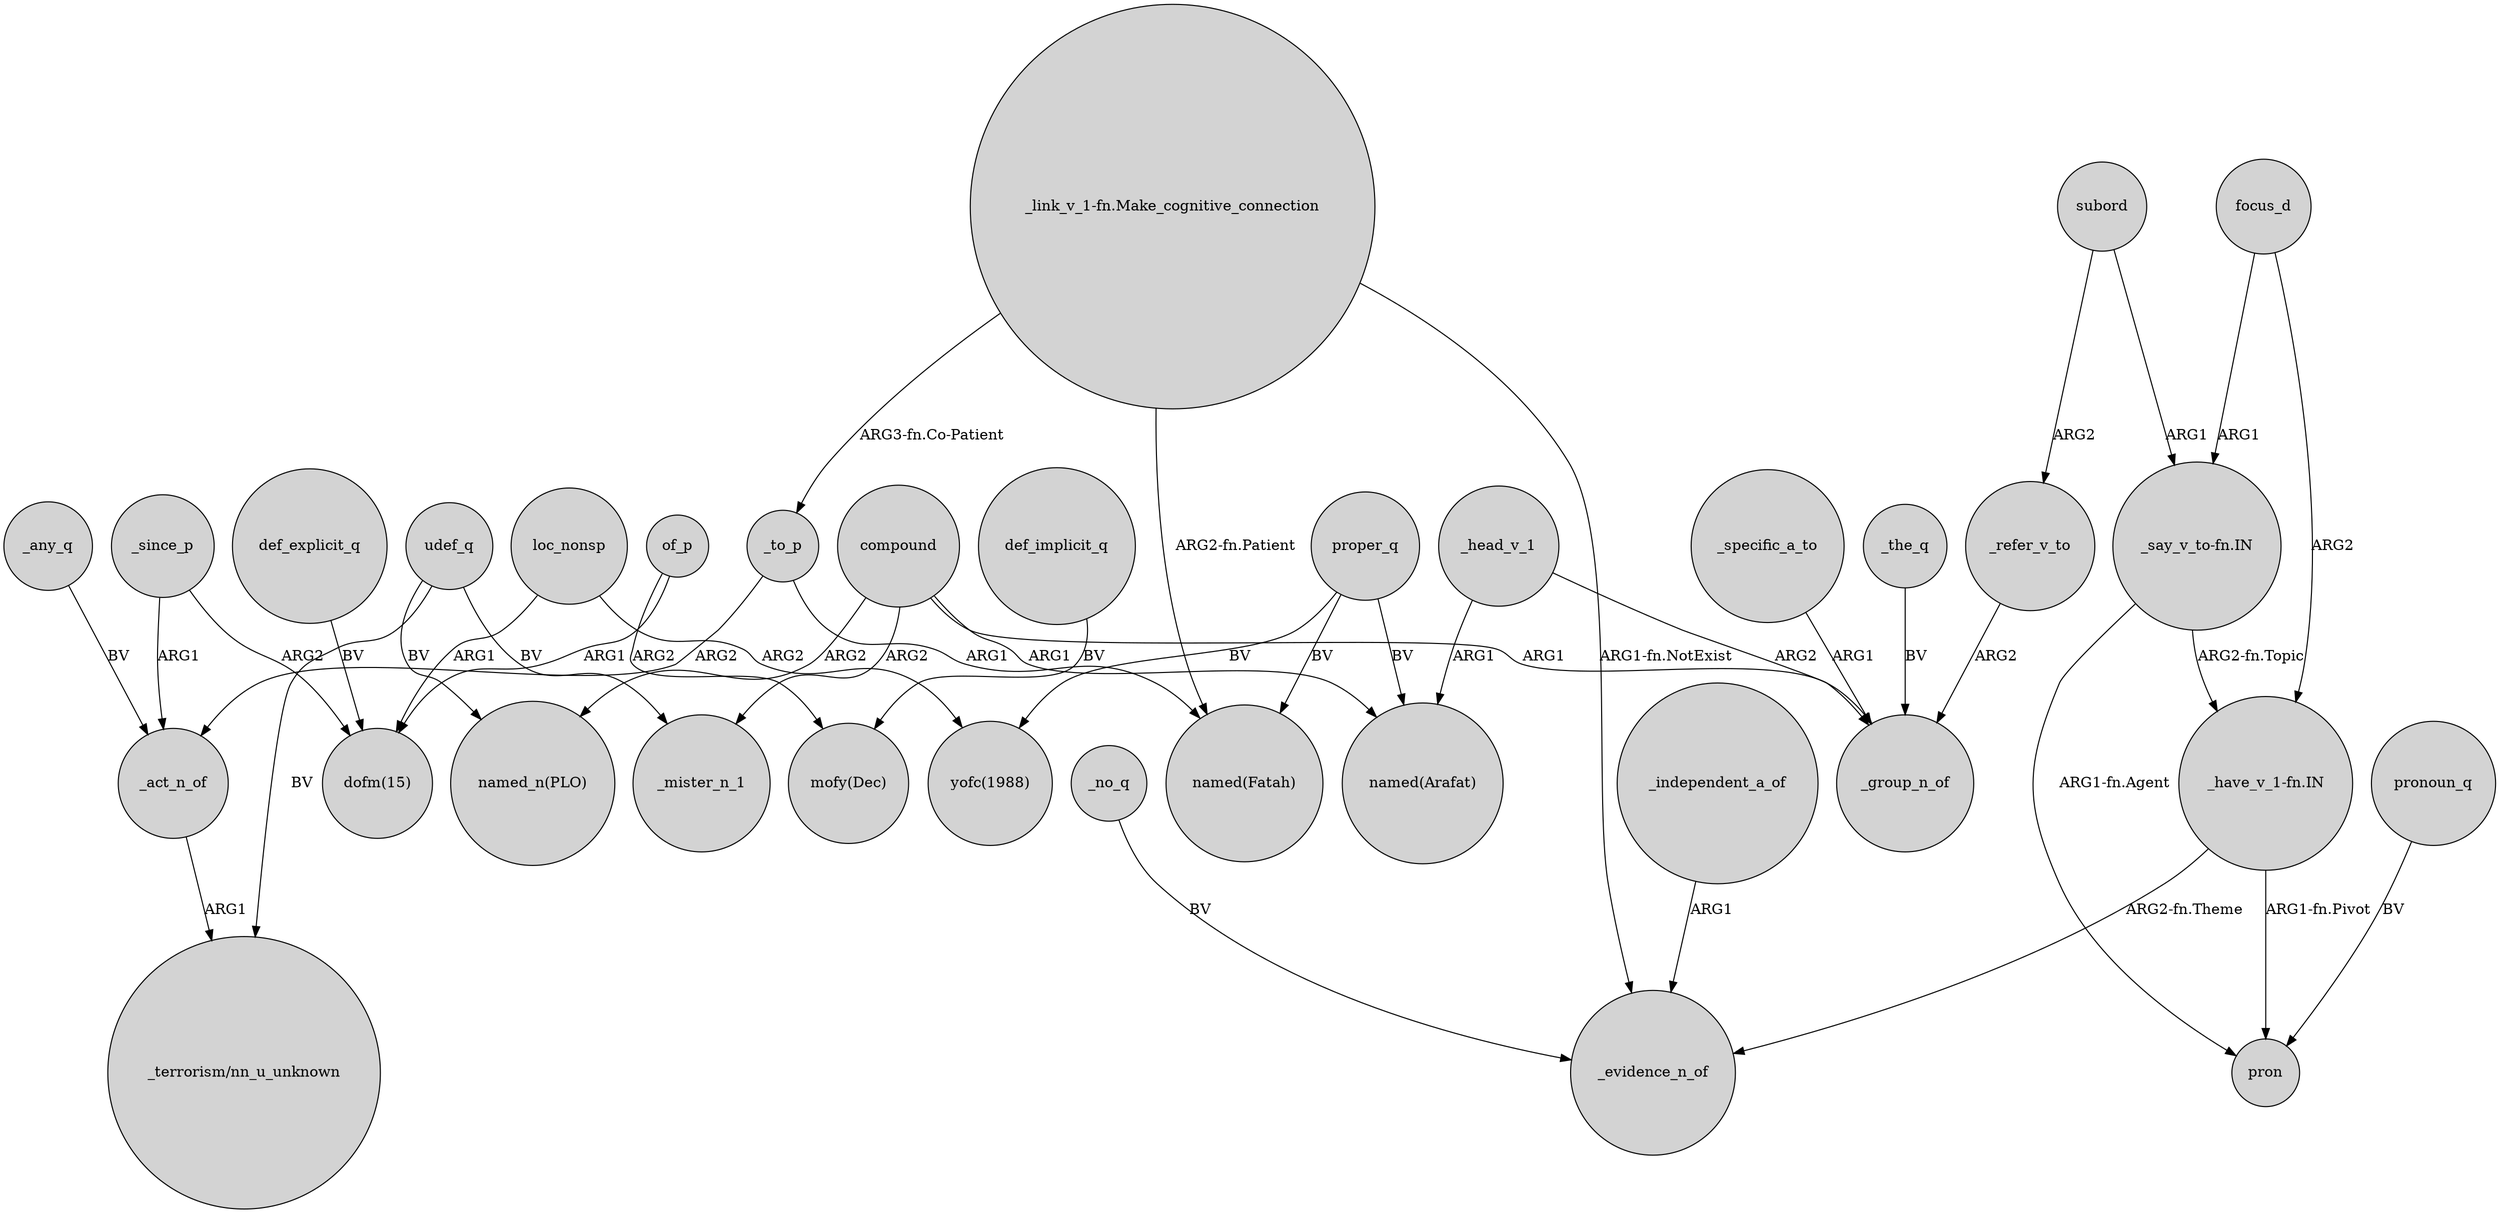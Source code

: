 digraph {
	node [shape=circle style=filled]
	loc_nonsp -> "dofm(15)" [label=ARG1]
	def_explicit_q -> "dofm(15)" [label=BV]
	_head_v_1 -> _group_n_of [label=ARG2]
	_to_p -> "named(Fatah)" [label=ARG1]
	def_implicit_q -> "mofy(Dec)" [label=BV]
	focus_d -> "_have_v_1-fn.IN" [label=ARG2]
	compound -> _mister_n_1 [label=ARG2]
	_act_n_of -> "_terrorism/nn_u_unknown" [label=ARG1]
	udef_q -> _mister_n_1 [label=BV]
	subord -> "_say_v_to-fn.IN" [label=ARG1]
	_no_q -> _evidence_n_of [label=BV]
	_any_q -> _act_n_of [label=BV]
	compound -> "named_n(PLO)" [label=ARG2]
	_the_q -> _group_n_of [label=BV]
	subord -> _refer_v_to [label=ARG2]
	"_have_v_1-fn.IN" -> pron [label="ARG1-fn.Pivot"]
	"_link_v_1-fn.Make_cognitive_connection" -> "named(Fatah)" [label="ARG2-fn.Patient"]
	udef_q -> "_terrorism/nn_u_unknown" [label=BV]
	_to_p -> _act_n_of [label=ARG2]
	compound -> "named(Arafat)" [label=ARG1]
	_since_p -> "dofm(15)" [label=ARG2]
	pronoun_q -> pron [label=BV]
	proper_q -> "named(Fatah)" [label=BV]
	_since_p -> _act_n_of [label=ARG1]
	"_have_v_1-fn.IN" -> _evidence_n_of [label="ARG2-fn.Theme"]
	proper_q -> "yofc(1988)" [label=BV]
	_head_v_1 -> "named(Arafat)" [label=ARG1]
	"_link_v_1-fn.Make_cognitive_connection" -> _to_p [label="ARG3-fn.Co-Patient"]
	"_say_v_to-fn.IN" -> pron [label="ARG1-fn.Agent"]
	_specific_a_to -> _group_n_of [label=ARG1]
	"_say_v_to-fn.IN" -> "_have_v_1-fn.IN" [label="ARG2-fn.Topic"]
	proper_q -> "named(Arafat)" [label=BV]
	_refer_v_to -> _group_n_of [label=ARG2]
	of_p -> "mofy(Dec)" [label=ARG2]
	_independent_a_of -> _evidence_n_of [label=ARG1]
	of_p -> "dofm(15)" [label=ARG1]
	udef_q -> "named_n(PLO)" [label=BV]
	"_link_v_1-fn.Make_cognitive_connection" -> _evidence_n_of [label="ARG1-fn.NotExist"]
	compound -> _group_n_of [label=ARG1]
	focus_d -> "_say_v_to-fn.IN" [label=ARG1]
	loc_nonsp -> "yofc(1988)" [label=ARG2]
}
